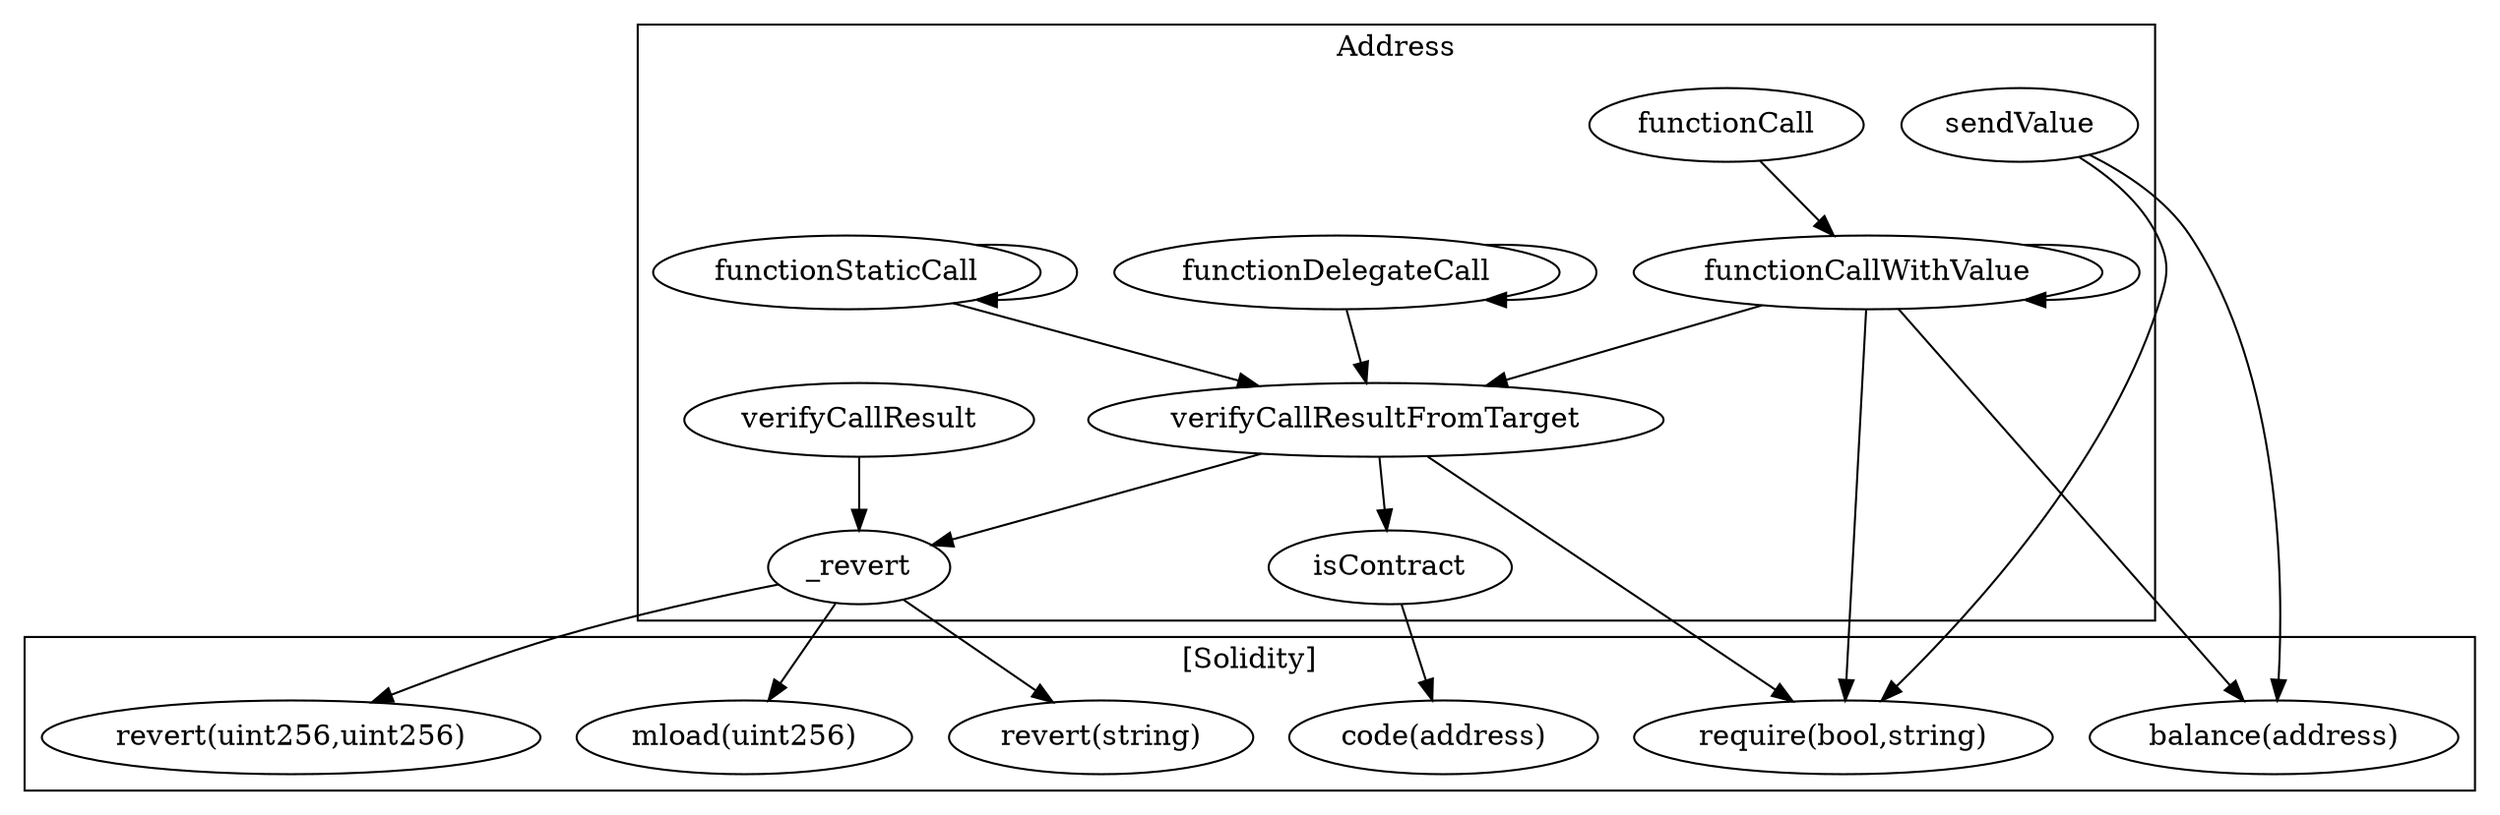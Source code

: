 strict digraph {
subgraph cluster_1843_Address {
label = "Address"
"1843_functionDelegateCall" [label="functionDelegateCall"]
"1843__revert" [label="_revert"]
"1843_functionCall" [label="functionCall"]
"1843_sendValue" [label="sendValue"]
"1843_verifyCallResultFromTarget" [label="verifyCallResultFromTarget"]
"1843_verifyCallResult" [label="verifyCallResult"]
"1843_functionStaticCall" [label="functionStaticCall"]
"1843_functionCallWithValue" [label="functionCallWithValue"]
"1843_isContract" [label="isContract"]
"1843_functionStaticCall" -> "1843_functionStaticCall"
"1843_functionStaticCall" -> "1843_verifyCallResultFromTarget"
"1843_functionDelegateCall" -> "1843_verifyCallResultFromTarget"
"1843_functionCallWithValue" -> "1843_verifyCallResultFromTarget"
"1843_verifyCallResultFromTarget" -> "1843_isContract"
"1843_functionCallWithValue" -> "1843_functionCallWithValue"
"1843_verifyCallResult" -> "1843__revert"
"1843_verifyCallResultFromTarget" -> "1843__revert"
"1843_functionCall" -> "1843_functionCallWithValue"
"1843_functionDelegateCall" -> "1843_functionDelegateCall"
}subgraph cluster_solidity {
label = "[Solidity]"
"balance(address)" 
"mload(uint256)" 
"code(address)" 
"revert(string)" 
"require(bool,string)" 
"revert(uint256,uint256)" 
"1843_sendValue" -> "balance(address)"
"1843_isContract" -> "code(address)"
"1843__revert" -> "mload(uint256)"
"1843_verifyCallResultFromTarget" -> "require(bool,string)"
"1843_sendValue" -> "require(bool,string)"
"1843_functionCallWithValue" -> "balance(address)"
"1843__revert" -> "revert(string)"
"1843_functionCallWithValue" -> "require(bool,string)"
"1843__revert" -> "revert(uint256,uint256)"
}
}